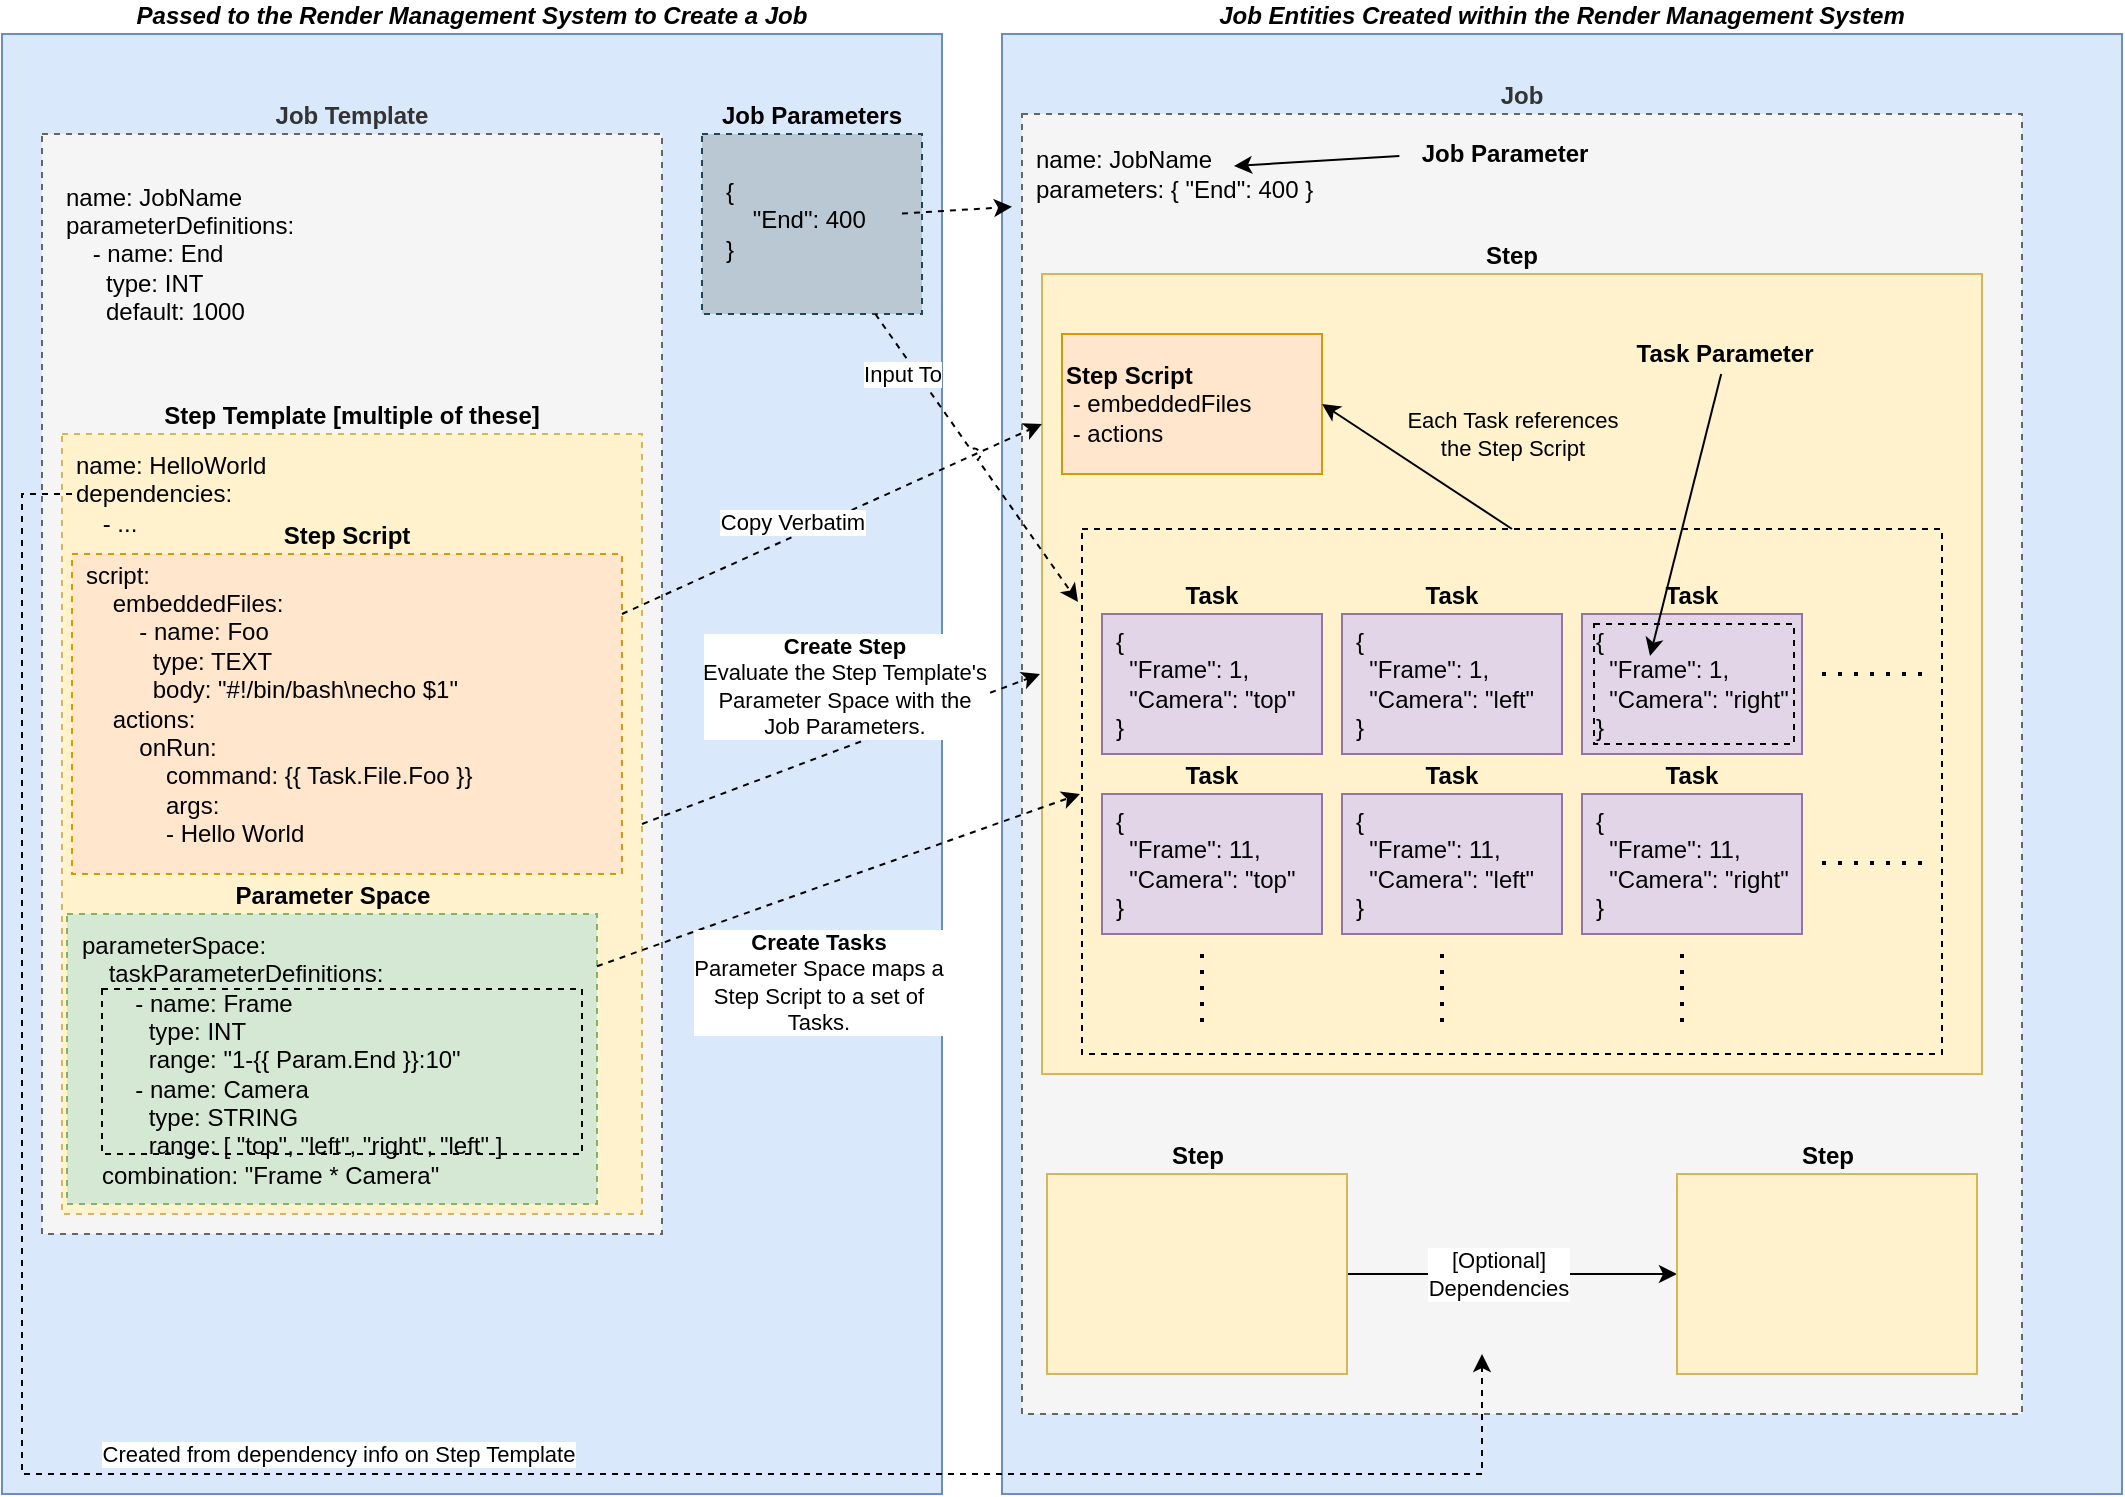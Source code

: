 <mxfile version="21.6.8" type="device">
  <diagram id="WBDGY5x0JgAei5BrbO27" name="Page-1">
    <mxGraphModel dx="1114" dy="1893" grid="1" gridSize="10" guides="1" tooltips="1" connect="1" arrows="1" fold="1" page="1" pageScale="1" pageWidth="850" pageHeight="1100" math="0" shadow="0">
      <root>
        <mxCell id="0" />
        <mxCell id="1" parent="0" />
        <mxCell id="ILg9kZDkX3ERjYSPc_mh-82" value="&lt;b&gt;&lt;i&gt;Job Entities Created within the Render Management System&lt;/i&gt;&lt;/b&gt;" style="rounded=0;whiteSpace=wrap;html=1;fillColor=#dae8fc;strokeColor=#6c8ebf;labelPosition=center;verticalLabelPosition=top;align=center;verticalAlign=bottom;" parent="1" vertex="1">
          <mxGeometry x="500" width="560" height="730" as="geometry" />
        </mxCell>
        <mxCell id="ILg9kZDkX3ERjYSPc_mh-81" value="&lt;b&gt;&lt;i&gt;Passed to the Render Management System to Create a Job&lt;/i&gt;&lt;/b&gt;" style="rounded=0;whiteSpace=wrap;html=1;fillColor=#dae8fc;strokeColor=#6c8ebf;labelPosition=center;verticalLabelPosition=top;align=center;verticalAlign=bottom;" parent="1" vertex="1">
          <mxGeometry width="470" height="730" as="geometry" />
        </mxCell>
        <mxCell id="ILg9kZDkX3ERjYSPc_mh-1" value="&lt;b&gt;Job Template&lt;br&gt;&lt;/b&gt;" style="rounded=0;whiteSpace=wrap;html=1;fillColor=#f5f5f5;dashed=1;labelPosition=center;verticalLabelPosition=top;align=center;verticalAlign=bottom;fontColor=#333333;strokeColor=#666666;" parent="1" vertex="1">
          <mxGeometry x="20" y="50" width="310" height="550" as="geometry" />
        </mxCell>
        <mxCell id="ILg9kZDkX3ERjYSPc_mh-2" value="&lt;b&gt;Step Template [multiple of these]&lt;/b&gt;" style="rounded=0;whiteSpace=wrap;html=1;fillColor=#fff2cc;dashed=1;labelPosition=center;verticalLabelPosition=top;align=center;verticalAlign=bottom;strokeColor=#d6b656;" parent="1" vertex="1">
          <mxGeometry x="30" y="200" width="290" height="390" as="geometry" />
        </mxCell>
        <mxCell id="ILg9kZDkX3ERjYSPc_mh-3" value="name: JobName&lt;br&gt;parameterDefinitions:&lt;br&gt;&amp;nbsp; &amp;nbsp; - name: End&lt;br&gt;&amp;nbsp; &amp;nbsp; &amp;nbsp; type: INT&lt;br&gt;&amp;nbsp; &amp;nbsp; &amp;nbsp; default: 1000&lt;br&gt;" style="text;html=1;strokeColor=none;fillColor=none;align=left;verticalAlign=middle;whiteSpace=wrap;rounded=0;dashed=1;labelPosition=center;verticalLabelPosition=middle;" parent="1" vertex="1">
          <mxGeometry x="30" y="60" width="210" height="100" as="geometry" />
        </mxCell>
        <mxCell id="ILg9kZDkX3ERjYSPc_mh-4" value="&lt;b&gt;Step Script&lt;/b&gt;" style="rounded=0;whiteSpace=wrap;html=1;fillColor=#ffe6cc;dashed=1;labelPosition=center;verticalLabelPosition=top;align=center;verticalAlign=bottom;strokeColor=#d79b00;" parent="1" vertex="1">
          <mxGeometry x="35" y="260" width="275" height="160" as="geometry" />
        </mxCell>
        <mxCell id="ILg9kZDkX3ERjYSPc_mh-5" value="script:&lt;br&gt;&amp;nbsp; &amp;nbsp; embeddedFiles:&lt;br&gt;&amp;nbsp; &amp;nbsp; &amp;nbsp; &amp;nbsp; - name: Foo&lt;br&gt;&amp;nbsp; &amp;nbsp; &amp;nbsp; &amp;nbsp; &amp;nbsp; type: TEXT&lt;br&gt;&amp;nbsp; &amp;nbsp; &amp;nbsp; &amp;nbsp; &amp;nbsp; body: &quot;#!/bin/bash\necho $1&quot;&lt;br&gt;&amp;nbsp; &amp;nbsp; actions:&lt;br&gt;&amp;nbsp; &amp;nbsp; &amp;nbsp; &amp;nbsp; onRun:&lt;br&gt;&amp;nbsp; &amp;nbsp; &amp;nbsp; &amp;nbsp; &amp;nbsp; &amp;nbsp; command: {{ Task.File.Foo }}&lt;br&gt;&amp;nbsp; &amp;nbsp; &amp;nbsp; &amp;nbsp; &amp;nbsp; &amp;nbsp; args:&lt;br&gt;&amp;nbsp; &amp;nbsp; &amp;nbsp; &amp;nbsp; &amp;nbsp; &amp;nbsp; - Hello World" style="text;html=1;strokeColor=none;fillColor=none;align=left;verticalAlign=middle;whiteSpace=wrap;rounded=0;dashed=1;" parent="1" vertex="1">
          <mxGeometry x="40" y="260" width="280" height="150" as="geometry" />
        </mxCell>
        <mxCell id="ILg9kZDkX3ERjYSPc_mh-6" value="name: HelloWorld&lt;br&gt;dependencies: &lt;br&gt;&amp;nbsp; &amp;nbsp; - ..." style="text;html=1;strokeColor=none;fillColor=none;align=left;verticalAlign=middle;whiteSpace=wrap;rounded=0;dashed=1;" parent="1" vertex="1">
          <mxGeometry x="35" y="210" width="260" height="40" as="geometry" />
        </mxCell>
        <mxCell id="ILg9kZDkX3ERjYSPc_mh-7" value="&lt;b&gt;Parameter Space&lt;/b&gt;" style="rounded=0;whiteSpace=wrap;html=1;fillColor=#d5e8d4;dashed=1;labelPosition=center;verticalLabelPosition=top;align=center;verticalAlign=bottom;strokeColor=#82b366;" parent="1" vertex="1">
          <mxGeometry x="32.5" y="440" width="265" height="145" as="geometry" />
        </mxCell>
        <mxCell id="ILg9kZDkX3ERjYSPc_mh-8" value="parameterSpace:&lt;br&gt;&amp;nbsp; &amp;nbsp; taskParameterDefinitions:&lt;br&gt;&amp;nbsp; &amp;nbsp; &amp;nbsp; &amp;nbsp; - name: Frame&lt;br&gt;&amp;nbsp; &amp;nbsp; &amp;nbsp; &amp;nbsp; &amp;nbsp; type: INT&lt;br&gt;&amp;nbsp; &amp;nbsp; &amp;nbsp; &amp;nbsp; &amp;nbsp; range: &quot;1-{{ Param.End }}:10&quot;&lt;br&gt;&amp;nbsp; &amp;nbsp; &amp;nbsp; &amp;nbsp; - name: Camera&lt;br&gt;&amp;nbsp; &amp;nbsp; &amp;nbsp; &amp;nbsp; &amp;nbsp; type: STRING&lt;br&gt;&amp;nbsp; &amp;nbsp; &amp;nbsp; &amp;nbsp; &amp;nbsp; range: [ &quot;top&quot;, &quot;left&quot;, &quot;right&quot;, &quot;left&quot; ]&lt;br&gt;&amp;nbsp; &amp;nbsp;combination: &quot;Frame * Camera&quot;" style="text;html=1;strokeColor=none;fillColor=none;align=left;verticalAlign=middle;whiteSpace=wrap;rounded=0;dashed=1;" parent="1" vertex="1">
          <mxGeometry x="37.5" y="450" width="260" height="125" as="geometry" />
        </mxCell>
        <mxCell id="ILg9kZDkX3ERjYSPc_mh-9" value="" style="rounded=0;whiteSpace=wrap;html=1;fillColor=none;dashed=1;labelPosition=center;verticalLabelPosition=top;align=center;verticalAlign=bottom;" parent="1" vertex="1">
          <mxGeometry x="50" y="477.5" width="240" height="82.5" as="geometry" />
        </mxCell>
        <mxCell id="ILg9kZDkX3ERjYSPc_mh-43" value="&lt;b&gt;Job Parameters&lt;/b&gt;" style="rounded=0;whiteSpace=wrap;html=1;dashed=1;labelPosition=center;verticalLabelPosition=top;align=center;verticalAlign=bottom;fillColor=#bac8d3;strokeColor=#23445d;" parent="1" vertex="1">
          <mxGeometry x="350" y="50" width="110" height="90" as="geometry" />
        </mxCell>
        <mxCell id="ILg9kZDkX3ERjYSPc_mh-45" value="{&lt;br&gt;&amp;nbsp; &amp;nbsp; &quot;End&quot;: 400&lt;br&gt;}" style="text;html=1;strokeColor=none;fillColor=none;align=left;verticalAlign=middle;whiteSpace=wrap;rounded=0;dashed=1;" parent="1" vertex="1">
          <mxGeometry x="360" y="60" width="90" height="65" as="geometry" />
        </mxCell>
        <mxCell id="ILg9kZDkX3ERjYSPc_mh-51" value="&lt;b&gt;Job&lt;br&gt;&lt;/b&gt;" style="rounded=0;whiteSpace=wrap;html=1;fillColor=#f5f5f5;dashed=1;labelPosition=center;verticalLabelPosition=top;align=center;verticalAlign=bottom;fontColor=#333333;strokeColor=#666666;" parent="1" vertex="1">
          <mxGeometry x="510" y="40" width="500" height="650" as="geometry" />
        </mxCell>
        <mxCell id="ILg9kZDkX3ERjYSPc_mh-52" value="name: JobName&lt;br&gt;parameters: { &quot;End&quot;: 400 }" style="text;html=1;strokeColor=none;fillColor=none;align=left;verticalAlign=middle;whiteSpace=wrap;rounded=0;dashed=1;labelPosition=center;verticalLabelPosition=middle;" parent="1" vertex="1">
          <mxGeometry x="515" y="40" width="210" height="60" as="geometry" />
        </mxCell>
        <mxCell id="ILg9kZDkX3ERjYSPc_mh-53" value="&lt;b&gt;Step&lt;/b&gt;" style="rounded=0;whiteSpace=wrap;html=1;fillColor=#fff2cc;strokeColor=#d6b656;labelPosition=center;verticalLabelPosition=top;align=center;verticalAlign=bottom;" parent="1" vertex="1">
          <mxGeometry x="520" y="120" width="470" height="400" as="geometry" />
        </mxCell>
        <mxCell id="ILg9kZDkX3ERjYSPc_mh-54" value="&lt;b&gt;Step Script&lt;/b&gt;&lt;br&gt;&amp;nbsp;- embeddedFiles&lt;br&gt;&amp;nbsp;- actions" style="rounded=0;whiteSpace=wrap;html=1;fillColor=#ffe6cc;strokeColor=#d79b00;labelPosition=center;verticalLabelPosition=middle;align=left;verticalAlign=middle;" parent="1" vertex="1">
          <mxGeometry x="530" y="150" width="130" height="70" as="geometry" />
        </mxCell>
        <mxCell id="ILg9kZDkX3ERjYSPc_mh-55" value="" style="rounded=0;whiteSpace=wrap;html=1;fillColor=none;dashed=1;labelPosition=center;verticalLabelPosition=top;align=center;verticalAlign=bottom;" parent="1" vertex="1">
          <mxGeometry x="540" y="247.5" width="430" height="262.5" as="geometry" />
        </mxCell>
        <mxCell id="ILg9kZDkX3ERjYSPc_mh-56" value="&lt;b&gt;Task&lt;/b&gt;" style="rounded=0;whiteSpace=wrap;html=1;fillColor=#e1d5e7;strokeColor=#9673a6;labelPosition=center;verticalLabelPosition=top;align=center;verticalAlign=bottom;" parent="1" vertex="1">
          <mxGeometry x="550" y="290" width="110" height="70" as="geometry" />
        </mxCell>
        <mxCell id="ILg9kZDkX3ERjYSPc_mh-57" value="{ &lt;br&gt;&amp;nbsp; &quot;Frame&quot;: 1,&lt;br&gt;&amp;nbsp; &quot;Camera&quot;: &quot;top&quot;&lt;br&gt;}" style="text;html=1;strokeColor=none;fillColor=none;align=left;verticalAlign=middle;whiteSpace=wrap;rounded=0;" parent="1" vertex="1">
          <mxGeometry x="555" y="295" width="100" height="60" as="geometry" />
        </mxCell>
        <mxCell id="ILg9kZDkX3ERjYSPc_mh-58" value="&lt;b&gt;Task&lt;/b&gt;" style="rounded=0;whiteSpace=wrap;html=1;fillColor=#e1d5e7;strokeColor=#9673a6;labelPosition=center;verticalLabelPosition=top;align=center;verticalAlign=bottom;" parent="1" vertex="1">
          <mxGeometry x="670" y="290" width="110" height="70" as="geometry" />
        </mxCell>
        <mxCell id="ILg9kZDkX3ERjYSPc_mh-59" value="{ &lt;br&gt;&amp;nbsp; &quot;Frame&quot;: 1,&lt;br&gt;&amp;nbsp; &quot;Camera&quot;: &quot;left&quot;&lt;br&gt;}" style="text;html=1;strokeColor=none;fillColor=none;align=left;verticalAlign=middle;whiteSpace=wrap;rounded=0;" parent="1" vertex="1">
          <mxGeometry x="675" y="295" width="100" height="60" as="geometry" />
        </mxCell>
        <mxCell id="ILg9kZDkX3ERjYSPc_mh-60" value="&lt;b&gt;Task&lt;/b&gt;" style="rounded=0;whiteSpace=wrap;html=1;fillColor=#e1d5e7;strokeColor=#9673a6;labelPosition=center;verticalLabelPosition=top;align=center;verticalAlign=bottom;" parent="1" vertex="1">
          <mxGeometry x="790" y="290" width="110" height="70" as="geometry" />
        </mxCell>
        <mxCell id="ILg9kZDkX3ERjYSPc_mh-61" value="{ &lt;br&gt;&amp;nbsp; &quot;Frame&quot;: 1,&lt;br&gt;&amp;nbsp; &quot;Camera&quot;: &quot;right&quot;&lt;br&gt;}" style="text;html=1;strokeColor=none;fillColor=none;align=left;verticalAlign=middle;whiteSpace=wrap;rounded=0;" parent="1" vertex="1">
          <mxGeometry x="795" y="295" width="100" height="60" as="geometry" />
        </mxCell>
        <mxCell id="ILg9kZDkX3ERjYSPc_mh-62" value="&lt;b&gt;Task&lt;/b&gt;" style="rounded=0;whiteSpace=wrap;html=1;fillColor=#e1d5e7;strokeColor=#9673a6;labelPosition=center;verticalLabelPosition=top;align=center;verticalAlign=bottom;" parent="1" vertex="1">
          <mxGeometry x="550" y="380" width="110" height="70" as="geometry" />
        </mxCell>
        <mxCell id="ILg9kZDkX3ERjYSPc_mh-63" value="{ &lt;br&gt;&amp;nbsp; &quot;Frame&quot;: 11,&lt;br&gt;&amp;nbsp; &quot;Camera&quot;: &quot;top&quot;&lt;br&gt;}" style="text;html=1;strokeColor=none;fillColor=none;align=left;verticalAlign=middle;whiteSpace=wrap;rounded=0;" parent="1" vertex="1">
          <mxGeometry x="555" y="385" width="100" height="60" as="geometry" />
        </mxCell>
        <mxCell id="ILg9kZDkX3ERjYSPc_mh-64" value="&lt;b&gt;Task&lt;/b&gt;" style="rounded=0;whiteSpace=wrap;html=1;fillColor=#e1d5e7;strokeColor=#9673a6;labelPosition=center;verticalLabelPosition=top;align=center;verticalAlign=bottom;" parent="1" vertex="1">
          <mxGeometry x="670" y="380" width="110" height="70" as="geometry" />
        </mxCell>
        <mxCell id="ILg9kZDkX3ERjYSPc_mh-65" value="{ &lt;br&gt;&amp;nbsp; &quot;Frame&quot;: 11,&lt;br&gt;&amp;nbsp; &quot;Camera&quot;: &quot;left&quot;&lt;br&gt;}" style="text;html=1;strokeColor=none;fillColor=none;align=left;verticalAlign=middle;whiteSpace=wrap;rounded=0;" parent="1" vertex="1">
          <mxGeometry x="675" y="385" width="100" height="60" as="geometry" />
        </mxCell>
        <mxCell id="ILg9kZDkX3ERjYSPc_mh-66" value="&lt;b&gt;Task&lt;/b&gt;" style="rounded=0;whiteSpace=wrap;html=1;fillColor=#e1d5e7;strokeColor=#9673a6;labelPosition=center;verticalLabelPosition=top;align=center;verticalAlign=bottom;" parent="1" vertex="1">
          <mxGeometry x="790" y="380" width="110" height="70" as="geometry" />
        </mxCell>
        <mxCell id="ILg9kZDkX3ERjYSPc_mh-67" value="{ &lt;br&gt;&amp;nbsp; &quot;Frame&quot;: 11,&lt;br&gt;&amp;nbsp; &quot;Camera&quot;: &quot;right&quot;&lt;br&gt;}" style="text;html=1;strokeColor=none;fillColor=none;align=left;verticalAlign=middle;whiteSpace=wrap;rounded=0;" parent="1" vertex="1">
          <mxGeometry x="795" y="385" width="100" height="60" as="geometry" />
        </mxCell>
        <mxCell id="ILg9kZDkX3ERjYSPc_mh-68" value="" style="endArrow=none;dashed=1;html=1;dashPattern=1 3;strokeWidth=2;rounded=0;" parent="1" edge="1">
          <mxGeometry width="50" height="50" relative="1" as="geometry">
            <mxPoint x="910" y="320" as="sourcePoint" />
            <mxPoint x="960" y="320" as="targetPoint" />
          </mxGeometry>
        </mxCell>
        <mxCell id="ILg9kZDkX3ERjYSPc_mh-69" value="" style="endArrow=none;dashed=1;html=1;dashPattern=1 3;strokeWidth=2;rounded=0;" parent="1" edge="1">
          <mxGeometry width="50" height="50" relative="1" as="geometry">
            <mxPoint x="910" y="414.5" as="sourcePoint" />
            <mxPoint x="960" y="414.5" as="targetPoint" />
          </mxGeometry>
        </mxCell>
        <mxCell id="ILg9kZDkX3ERjYSPc_mh-70" value="" style="endArrow=none;dashed=1;html=1;dashPattern=1 3;strokeWidth=2;rounded=0;" parent="1" edge="1">
          <mxGeometry width="50" height="50" relative="1" as="geometry">
            <mxPoint x="600" y="460" as="sourcePoint" />
            <mxPoint x="600" y="500" as="targetPoint" />
          </mxGeometry>
        </mxCell>
        <mxCell id="ILg9kZDkX3ERjYSPc_mh-71" value="" style="endArrow=none;dashed=1;html=1;dashPattern=1 3;strokeWidth=2;rounded=0;" parent="1" edge="1">
          <mxGeometry width="50" height="50" relative="1" as="geometry">
            <mxPoint x="720" y="460" as="sourcePoint" />
            <mxPoint x="720" y="500" as="targetPoint" />
          </mxGeometry>
        </mxCell>
        <mxCell id="ILg9kZDkX3ERjYSPc_mh-72" value="" style="endArrow=none;dashed=1;html=1;dashPattern=1 3;strokeWidth=2;rounded=0;" parent="1" edge="1">
          <mxGeometry width="50" height="50" relative="1" as="geometry">
            <mxPoint x="840" y="460" as="sourcePoint" />
            <mxPoint x="840" y="500" as="targetPoint" />
          </mxGeometry>
        </mxCell>
        <mxCell id="ILg9kZDkX3ERjYSPc_mh-73" value="" style="endArrow=classic;html=1;rounded=0;entryX=1;entryY=0.5;entryDx=0;entryDy=0;exitX=0.5;exitY=0;exitDx=0;exitDy=0;" parent="1" source="ILg9kZDkX3ERjYSPc_mh-55" target="ILg9kZDkX3ERjYSPc_mh-54" edge="1">
          <mxGeometry width="50" height="50" relative="1" as="geometry">
            <mxPoint x="560" y="340" as="sourcePoint" />
            <mxPoint x="610" y="290" as="targetPoint" />
          </mxGeometry>
        </mxCell>
        <mxCell id="ILg9kZDkX3ERjYSPc_mh-74" value="Each Task&amp;nbsp;references&lt;br&gt;the Step Script" style="edgeLabel;html=1;align=center;verticalAlign=middle;resizable=0;points=[];labelBackgroundColor=none;" parent="ILg9kZDkX3ERjYSPc_mh-73" vertex="1" connectable="0">
          <mxGeometry x="0.169" y="-2" relative="1" as="geometry">
            <mxPoint x="54" y="-10" as="offset" />
          </mxGeometry>
        </mxCell>
        <mxCell id="ILg9kZDkX3ERjYSPc_mh-75" style="edgeStyle=none;rounded=0;orthogonalLoop=1;jettySize=auto;html=1;entryX=0;entryY=0.5;entryDx=0;entryDy=0;" parent="1" source="ILg9kZDkX3ERjYSPc_mh-77" target="ILg9kZDkX3ERjYSPc_mh-78" edge="1">
          <mxGeometry relative="1" as="geometry" />
        </mxCell>
        <mxCell id="ILg9kZDkX3ERjYSPc_mh-76" value="[Optional]&lt;br&gt;Dependencies" style="edgeLabel;html=1;align=center;verticalAlign=middle;resizable=0;points=[];" parent="ILg9kZDkX3ERjYSPc_mh-75" vertex="1" connectable="0">
          <mxGeometry x="-0.539" y="-1" relative="1" as="geometry">
            <mxPoint x="37" y="-1" as="offset" />
          </mxGeometry>
        </mxCell>
        <mxCell id="ILg9kZDkX3ERjYSPc_mh-77" value="&lt;b&gt;Step&lt;/b&gt;" style="rounded=0;whiteSpace=wrap;html=1;fillColor=#fff2cc;strokeColor=#d6b656;labelPosition=center;verticalLabelPosition=top;align=center;verticalAlign=bottom;" parent="1" vertex="1">
          <mxGeometry x="522.5" y="570" width="150" height="100" as="geometry" />
        </mxCell>
        <mxCell id="ILg9kZDkX3ERjYSPc_mh-78" value="&lt;b&gt;Step&lt;/b&gt;" style="rounded=0;whiteSpace=wrap;html=1;fillColor=#fff2cc;strokeColor=#d6b656;labelPosition=center;verticalLabelPosition=top;align=center;verticalAlign=bottom;" parent="1" vertex="1">
          <mxGeometry x="837.5" y="570" width="150" height="100" as="geometry" />
        </mxCell>
        <mxCell id="ILg9kZDkX3ERjYSPc_mh-79" style="edgeStyle=orthogonalEdgeStyle;rounded=0;jumpStyle=arc;orthogonalLoop=1;jettySize=auto;html=1;exitX=0.5;exitY=1;exitDx=0;exitDy=0;dashed=1;" parent="1" source="ILg9kZDkX3ERjYSPc_mh-53" target="ILg9kZDkX3ERjYSPc_mh-53" edge="1">
          <mxGeometry relative="1" as="geometry" />
        </mxCell>
        <mxCell id="ILg9kZDkX3ERjYSPc_mh-14" style="rounded=0;orthogonalLoop=1;jettySize=auto;html=1;entryX=0;entryY=0.5;entryDx=0;entryDy=0;dashed=1;jumpStyle=arc;" parent="1" edge="1">
          <mxGeometry relative="1" as="geometry">
            <mxPoint x="520" y="195" as="targetPoint" />
            <mxPoint x="310" y="290" as="sourcePoint" />
          </mxGeometry>
        </mxCell>
        <mxCell id="ILg9kZDkX3ERjYSPc_mh-15" value="Copy Verbatim" style="edgeLabel;html=1;align=center;verticalAlign=middle;resizable=0;points=[];" parent="ILg9kZDkX3ERjYSPc_mh-14" vertex="1" connectable="0">
          <mxGeometry x="-0.266" y="-3" relative="1" as="geometry">
            <mxPoint x="7" y="-14" as="offset" />
          </mxGeometry>
        </mxCell>
        <mxCell id="ILg9kZDkX3ERjYSPc_mh-34" style="edgeStyle=none;rounded=0;orthogonalLoop=1;jettySize=auto;html=1;dashed=1;" parent="1" source="ILg9kZDkX3ERjYSPc_mh-8" edge="1">
          <mxGeometry relative="1" as="geometry">
            <mxPoint x="539" y="380" as="targetPoint" />
          </mxGeometry>
        </mxCell>
        <mxCell id="ILg9kZDkX3ERjYSPc_mh-35" value="&lt;b&gt;Create Tasks&lt;/b&gt;&lt;br&gt;Parameter Space maps a&lt;br&gt;Step Script to a set of&lt;br&gt;Tasks." style="edgeLabel;html=1;align=center;verticalAlign=middle;resizable=0;points=[];labelBackgroundColor=default;" parent="ILg9kZDkX3ERjYSPc_mh-34" vertex="1" connectable="0">
          <mxGeometry x="-0.429" y="-5" relative="1" as="geometry">
            <mxPoint x="40" y="27" as="offset" />
          </mxGeometry>
        </mxCell>
        <mxCell id="ILg9kZDkX3ERjYSPc_mh-46" style="edgeStyle=orthogonalEdgeStyle;rounded=0;jumpStyle=arc;orthogonalLoop=1;jettySize=auto;html=1;dashed=1;" parent="1" source="ILg9kZDkX3ERjYSPc_mh-6" edge="1">
          <mxGeometry relative="1" as="geometry">
            <mxPoint x="740" y="660" as="targetPoint" />
            <Array as="points">
              <mxPoint x="10" y="230" />
              <mxPoint x="10" y="720" />
              <mxPoint x="740" y="720" />
            </Array>
          </mxGeometry>
        </mxCell>
        <mxCell id="ILg9kZDkX3ERjYSPc_mh-47" value="Created from dependency info on Step Template" style="edgeLabel;html=1;align=center;verticalAlign=middle;resizable=0;points=[];" parent="ILg9kZDkX3ERjYSPc_mh-46" vertex="1" connectable="0">
          <mxGeometry x="0.056" y="2" relative="1" as="geometry">
            <mxPoint x="-16" y="-8" as="offset" />
          </mxGeometry>
        </mxCell>
        <mxCell id="ILg9kZDkX3ERjYSPc_mh-49" style="edgeStyle=none;rounded=0;orthogonalLoop=1;jettySize=auto;html=1;dashed=1;exitX=1;exitY=0.5;exitDx=0;exitDy=0;" parent="1" source="ILg9kZDkX3ERjYSPc_mh-2" edge="1">
          <mxGeometry relative="1" as="geometry">
            <mxPoint x="295" y="408.857" as="sourcePoint" />
            <mxPoint x="519" y="320" as="targetPoint" />
          </mxGeometry>
        </mxCell>
        <mxCell id="ILg9kZDkX3ERjYSPc_mh-50" value="&lt;b&gt;Create Step&lt;/b&gt;&lt;br&gt;Evaluate the Step Template&#39;s&lt;br&gt;Parameter Space with the&lt;br&gt;Job Parameters." style="edgeLabel;html=1;align=center;verticalAlign=middle;resizable=0;points=[];labelBackgroundColor=default;" parent="ILg9kZDkX3ERjYSPc_mh-49" vertex="1" connectable="0">
          <mxGeometry x="-0.178" y="1" relative="1" as="geometry">
            <mxPoint x="19" y="-37" as="offset" />
          </mxGeometry>
        </mxCell>
        <mxCell id="ILg9kZDkX3ERjYSPc_mh-42" value="Input To" style="edgeStyle=none;rounded=0;orthogonalLoop=1;jettySize=auto;html=1;dashed=1;jumpStyle=arc;" parent="1" source="ILg9kZDkX3ERjYSPc_mh-43" edge="1">
          <mxGeometry x="-0.634" y="-6" relative="1" as="geometry">
            <mxPoint x="538" y="284" as="targetPoint" />
            <mxPoint as="offset" />
          </mxGeometry>
        </mxCell>
        <mxCell id="ILg9kZDkX3ERjYSPc_mh-44" style="edgeStyle=none;rounded=0;jumpStyle=arc;orthogonalLoop=1;jettySize=auto;html=1;dashed=1;" parent="1" source="ILg9kZDkX3ERjYSPc_mh-45" edge="1">
          <mxGeometry relative="1" as="geometry">
            <mxPoint x="505" y="86.402" as="targetPoint" />
          </mxGeometry>
        </mxCell>
        <mxCell id="vYmHWNoR-nmZn-W2XQTe-7" value="" style="rounded=0;whiteSpace=wrap;html=1;fillColor=none;strokeColor=#000000;labelPosition=center;verticalLabelPosition=top;align=center;verticalAlign=bottom;dashed=1;" parent="1" vertex="1">
          <mxGeometry x="796" y="295" width="100" height="60" as="geometry" />
        </mxCell>
        <mxCell id="vYmHWNoR-nmZn-W2XQTe-10" value="Task Parameter" style="text;html=1;align=center;verticalAlign=middle;resizable=0;points=[];autosize=1;strokeColor=none;fillColor=none;fontStyle=1" parent="1" vertex="1">
          <mxGeometry x="811" y="150" width="100" height="20" as="geometry" />
        </mxCell>
        <mxCell id="vYmHWNoR-nmZn-W2XQTe-11" value="" style="endArrow=classic;html=1;rounded=0;exitX=0.486;exitY=1;exitDx=0;exitDy=0;exitPerimeter=0;" parent="1" source="vYmHWNoR-nmZn-W2XQTe-10" edge="1">
          <mxGeometry width="50" height="50" relative="1" as="geometry">
            <mxPoint x="932.426" y="240" as="sourcePoint" />
            <mxPoint x="824" y="311" as="targetPoint" />
          </mxGeometry>
        </mxCell>
        <mxCell id="vYmHWNoR-nmZn-W2XQTe-12" value="&lt;b&gt;Job Parameter&lt;/b&gt;" style="text;html=1;align=center;verticalAlign=middle;resizable=0;points=[];autosize=1;strokeColor=none;fillColor=none;" parent="1" vertex="1">
          <mxGeometry x="701" y="50" width="100" height="20" as="geometry" />
        </mxCell>
        <mxCell id="vYmHWNoR-nmZn-W2XQTe-13" value="" style="endArrow=classic;html=1;rounded=0;exitX=-0.023;exitY=0.55;exitDx=0;exitDy=0;exitPerimeter=0;" parent="1" source="vYmHWNoR-nmZn-W2XQTe-12" edge="1">
          <mxGeometry width="50" height="50" relative="1" as="geometry">
            <mxPoint x="869.6" y="180" as="sourcePoint" />
            <mxPoint x="616" y="66" as="targetPoint" />
          </mxGeometry>
        </mxCell>
      </root>
    </mxGraphModel>
  </diagram>
</mxfile>
